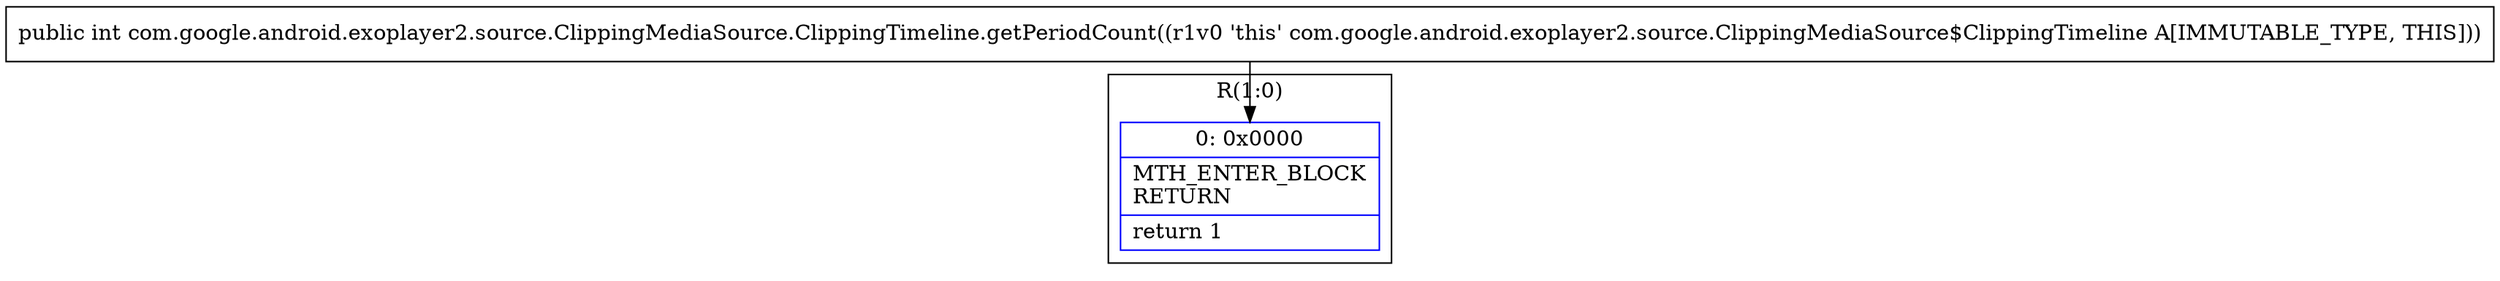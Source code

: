 digraph "CFG forcom.google.android.exoplayer2.source.ClippingMediaSource.ClippingTimeline.getPeriodCount()I" {
subgraph cluster_Region_949984051 {
label = "R(1:0)";
node [shape=record,color=blue];
Node_0 [shape=record,label="{0\:\ 0x0000|MTH_ENTER_BLOCK\lRETURN\l|return 1\l}"];
}
MethodNode[shape=record,label="{public int com.google.android.exoplayer2.source.ClippingMediaSource.ClippingTimeline.getPeriodCount((r1v0 'this' com.google.android.exoplayer2.source.ClippingMediaSource$ClippingTimeline A[IMMUTABLE_TYPE, THIS])) }"];
MethodNode -> Node_0;
}


